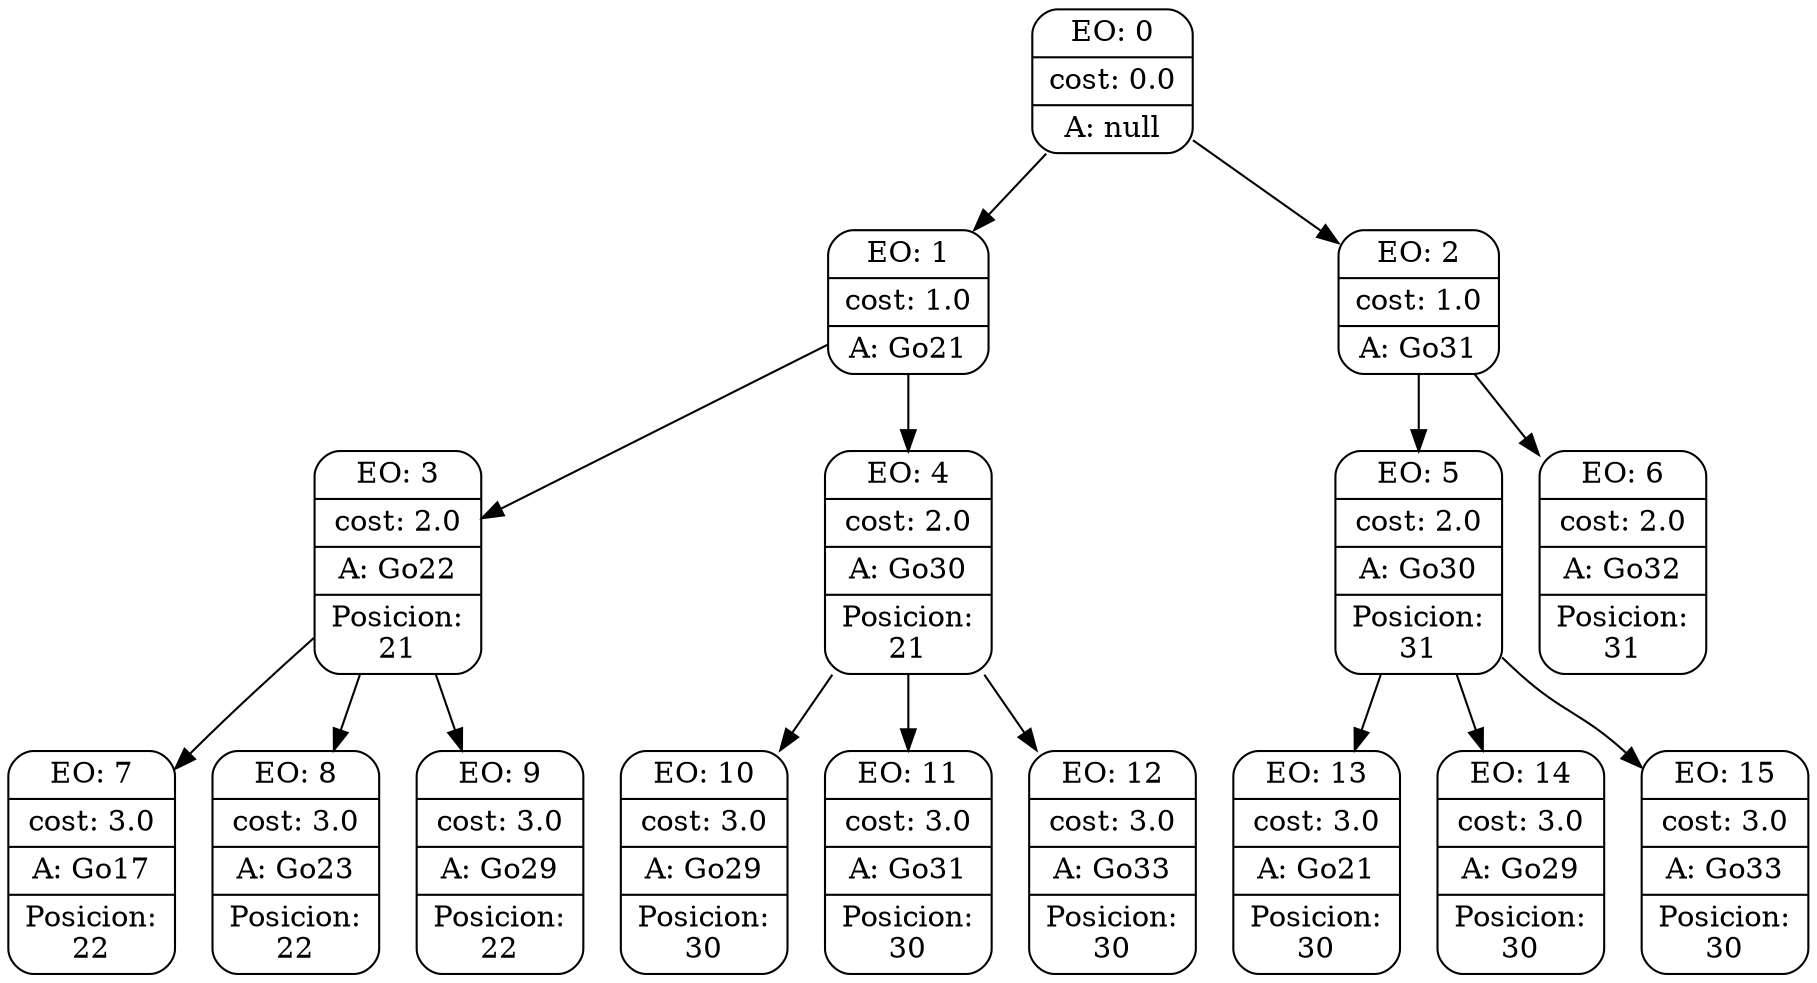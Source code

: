 digraph g {
node [shape = Mrecord];
nodo0[label="{EO: 0|cost: 0.0|A: null}"]
nodo1[label="{EO: 1|cost: 1.0|A: Go21}"]
nodo3[label="{EO: 3|cost: 2.0|A: Go22|Posicion:\n21}"]
nodo7[label="{EO: 7|cost: 3.0|A: Go17|Posicion:\n22}"]

nodo3 -> nodo7;
nodo8[label="{EO: 8|cost: 3.0|A: Go23|Posicion:\n22}"]

nodo3 -> nodo8;
nodo9[label="{EO: 9|cost: 3.0|A: Go29|Posicion:\n22}"]

nodo3 -> nodo9;

nodo1 -> nodo3;
nodo4[label="{EO: 4|cost: 2.0|A: Go30|Posicion:\n21}"]
nodo10[label="{EO: 10|cost: 3.0|A: Go29|Posicion:\n30}"]

nodo4 -> nodo10;
nodo11[label="{EO: 11|cost: 3.0|A: Go31|Posicion:\n30}"]

nodo4 -> nodo11;
nodo12[label="{EO: 12|cost: 3.0|A: Go33|Posicion:\n30}"]

nodo4 -> nodo12;

nodo1 -> nodo4;

nodo0 -> nodo1;
nodo2[label="{EO: 2|cost: 1.0|A: Go31}"]
nodo5[label="{EO: 5|cost: 2.0|A: Go30|Posicion:\n31}"]
nodo13[label="{EO: 13|cost: 3.0|A: Go21|Posicion:\n30}"]

nodo5 -> nodo13;
nodo14[label="{EO: 14|cost: 3.0|A: Go29|Posicion:\n30}"]

nodo5 -> nodo14;
nodo15[label="{EO: 15|cost: 3.0|A: Go33|Posicion:\n30}"]

nodo5 -> nodo15;

nodo2 -> nodo5;
nodo6[label="{EO: 6|cost: 2.0|A: Go32|Posicion:\n31}"]

nodo2 -> nodo6;

nodo0 -> nodo2;


}